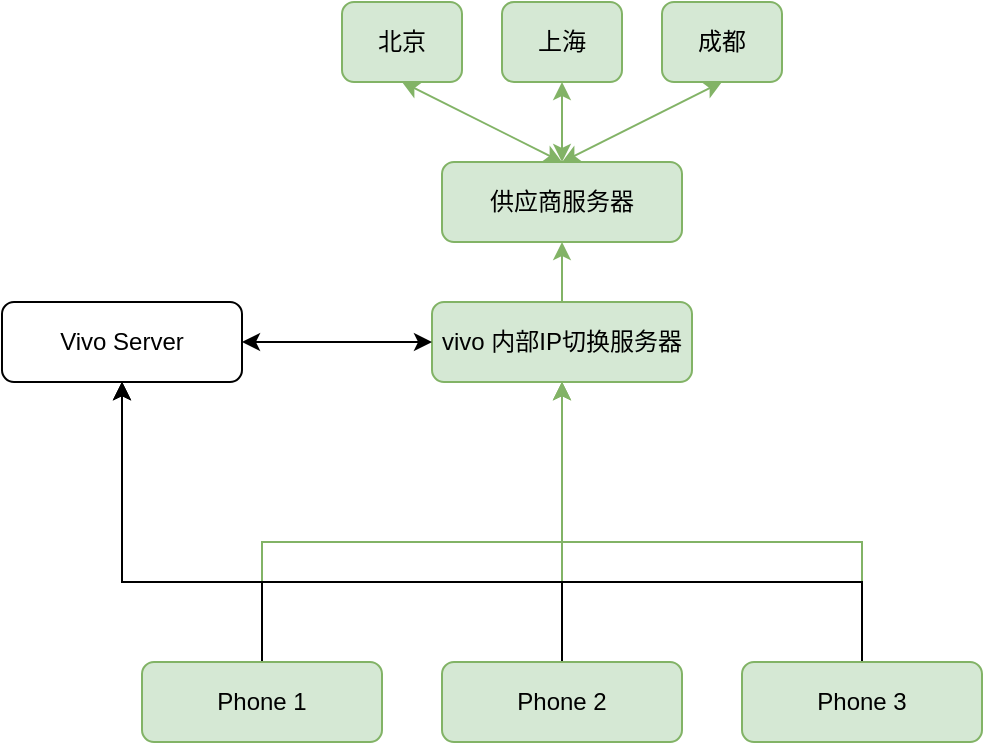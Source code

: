 <mxfile version="24.7.17">
  <diagram id="C5RBs43oDa-KdzZeNtuy" name="Page-1">
    <mxGraphModel dx="1434" dy="764" grid="1" gridSize="10" guides="1" tooltips="1" connect="1" arrows="1" fold="1" page="1" pageScale="1" pageWidth="827" pageHeight="1169" math="0" shadow="0">
      <root>
        <mxCell id="WIyWlLk6GJQsqaUBKTNV-0" />
        <mxCell id="WIyWlLk6GJQsqaUBKTNV-1" parent="WIyWlLk6GJQsqaUBKTNV-0" />
        <mxCell id="SwIRKKmqlH7PDzCA9C31-5" style="edgeStyle=orthogonalEdgeStyle;rounded=0;orthogonalLoop=1;jettySize=auto;html=1;entryX=0.5;entryY=1;entryDx=0;entryDy=0;fillColor=#d5e8d4;strokeColor=#82b366;" edge="1" parent="WIyWlLk6GJQsqaUBKTNV-1" source="WIyWlLk6GJQsqaUBKTNV-11" target="SwIRKKmqlH7PDzCA9C31-3">
          <mxGeometry relative="1" as="geometry">
            <Array as="points">
              <mxPoint x="260" y="460" />
              <mxPoint x="410" y="460" />
            </Array>
          </mxGeometry>
        </mxCell>
        <mxCell id="SwIRKKmqlH7PDzCA9C31-17" style="edgeStyle=orthogonalEdgeStyle;rounded=0;orthogonalLoop=1;jettySize=auto;html=1;exitX=0.5;exitY=0;exitDx=0;exitDy=0;entryX=0.5;entryY=1;entryDx=0;entryDy=0;" edge="1" parent="WIyWlLk6GJQsqaUBKTNV-1" source="WIyWlLk6GJQsqaUBKTNV-11" target="SwIRKKmqlH7PDzCA9C31-2">
          <mxGeometry relative="1" as="geometry">
            <Array as="points">
              <mxPoint x="260" y="480" />
              <mxPoint x="190" y="480" />
            </Array>
          </mxGeometry>
        </mxCell>
        <mxCell id="WIyWlLk6GJQsqaUBKTNV-11" value="Phone 1" style="rounded=1;whiteSpace=wrap;html=1;fontSize=12;glass=0;strokeWidth=1;shadow=0;fillColor=#d5e8d4;strokeColor=#82b366;" parent="WIyWlLk6GJQsqaUBKTNV-1" vertex="1">
          <mxGeometry x="200" y="520" width="120" height="40" as="geometry" />
        </mxCell>
        <mxCell id="SwIRKKmqlH7PDzCA9C31-6" style="edgeStyle=orthogonalEdgeStyle;rounded=0;orthogonalLoop=1;jettySize=auto;html=1;entryX=0.5;entryY=1;entryDx=0;entryDy=0;fillColor=#d5e8d4;strokeColor=#82b366;" edge="1" parent="WIyWlLk6GJQsqaUBKTNV-1" source="SwIRKKmqlH7PDzCA9C31-0" target="SwIRKKmqlH7PDzCA9C31-3">
          <mxGeometry relative="1" as="geometry" />
        </mxCell>
        <mxCell id="SwIRKKmqlH7PDzCA9C31-18" style="edgeStyle=orthogonalEdgeStyle;rounded=0;orthogonalLoop=1;jettySize=auto;html=1;entryX=0.5;entryY=1;entryDx=0;entryDy=0;" edge="1" parent="WIyWlLk6GJQsqaUBKTNV-1" source="SwIRKKmqlH7PDzCA9C31-0" target="SwIRKKmqlH7PDzCA9C31-2">
          <mxGeometry relative="1" as="geometry">
            <Array as="points">
              <mxPoint x="410" y="480" />
              <mxPoint x="190" y="480" />
            </Array>
          </mxGeometry>
        </mxCell>
        <mxCell id="SwIRKKmqlH7PDzCA9C31-0" value="Phone 2" style="rounded=1;whiteSpace=wrap;html=1;fontSize=12;glass=0;strokeWidth=1;shadow=0;fillColor=#d5e8d4;strokeColor=#82b366;" vertex="1" parent="WIyWlLk6GJQsqaUBKTNV-1">
          <mxGeometry x="350" y="520" width="120" height="40" as="geometry" />
        </mxCell>
        <mxCell id="SwIRKKmqlH7PDzCA9C31-7" style="edgeStyle=orthogonalEdgeStyle;rounded=0;orthogonalLoop=1;jettySize=auto;html=1;entryX=0.5;entryY=1;entryDx=0;entryDy=0;fillColor=#d5e8d4;strokeColor=#82b366;" edge="1" parent="WIyWlLk6GJQsqaUBKTNV-1" source="SwIRKKmqlH7PDzCA9C31-1" target="SwIRKKmqlH7PDzCA9C31-3">
          <mxGeometry relative="1" as="geometry">
            <Array as="points">
              <mxPoint x="560" y="460" />
              <mxPoint x="410" y="460" />
            </Array>
          </mxGeometry>
        </mxCell>
        <mxCell id="SwIRKKmqlH7PDzCA9C31-19" style="edgeStyle=orthogonalEdgeStyle;rounded=0;orthogonalLoop=1;jettySize=auto;html=1;entryX=0.5;entryY=1;entryDx=0;entryDy=0;" edge="1" parent="WIyWlLk6GJQsqaUBKTNV-1" source="SwIRKKmqlH7PDzCA9C31-1" target="SwIRKKmqlH7PDzCA9C31-2">
          <mxGeometry relative="1" as="geometry">
            <Array as="points">
              <mxPoint x="560" y="480" />
              <mxPoint x="190" y="480" />
            </Array>
          </mxGeometry>
        </mxCell>
        <mxCell id="SwIRKKmqlH7PDzCA9C31-1" value="Phone 3" style="rounded=1;whiteSpace=wrap;html=1;fontSize=12;glass=0;strokeWidth=1;shadow=0;fillColor=#d5e8d4;strokeColor=#82b366;" vertex="1" parent="WIyWlLk6GJQsqaUBKTNV-1">
          <mxGeometry x="500" y="520" width="120" height="40" as="geometry" />
        </mxCell>
        <mxCell id="SwIRKKmqlH7PDzCA9C31-2" value="Vivo Server" style="rounded=1;whiteSpace=wrap;html=1;fontSize=12;glass=0;strokeWidth=1;shadow=0;" vertex="1" parent="WIyWlLk6GJQsqaUBKTNV-1">
          <mxGeometry x="130" y="340" width="120" height="40" as="geometry" />
        </mxCell>
        <mxCell id="SwIRKKmqlH7PDzCA9C31-10" style="edgeStyle=orthogonalEdgeStyle;rounded=0;orthogonalLoop=1;jettySize=auto;html=1;entryX=0.5;entryY=1;entryDx=0;entryDy=0;fillColor=#d5e8d4;strokeColor=#82b366;" edge="1" parent="WIyWlLk6GJQsqaUBKTNV-1" source="SwIRKKmqlH7PDzCA9C31-3" target="SwIRKKmqlH7PDzCA9C31-4">
          <mxGeometry relative="1" as="geometry" />
        </mxCell>
        <mxCell id="SwIRKKmqlH7PDzCA9C31-3" value="vivo 内部IP切换服务器" style="rounded=1;whiteSpace=wrap;html=1;fontSize=12;glass=0;strokeWidth=1;shadow=0;fillColor=#d5e8d4;strokeColor=#82b366;" vertex="1" parent="WIyWlLk6GJQsqaUBKTNV-1">
          <mxGeometry x="345" y="340" width="130" height="40" as="geometry" />
        </mxCell>
        <mxCell id="SwIRKKmqlH7PDzCA9C31-4" value="供应商服务器" style="rounded=1;whiteSpace=wrap;html=1;fontSize=12;glass=0;strokeWidth=1;shadow=0;fillColor=#d5e8d4;strokeColor=#82b366;" vertex="1" parent="WIyWlLk6GJQsqaUBKTNV-1">
          <mxGeometry x="350" y="270" width="120" height="40" as="geometry" />
        </mxCell>
        <mxCell id="SwIRKKmqlH7PDzCA9C31-9" value="" style="endArrow=classic;startArrow=classic;html=1;rounded=0;entryX=0;entryY=0.5;entryDx=0;entryDy=0;exitX=1;exitY=0.5;exitDx=0;exitDy=0;" edge="1" parent="WIyWlLk6GJQsqaUBKTNV-1" source="SwIRKKmqlH7PDzCA9C31-2" target="SwIRKKmqlH7PDzCA9C31-3">
          <mxGeometry width="50" height="50" relative="1" as="geometry">
            <mxPoint x="180" y="430" as="sourcePoint" />
            <mxPoint x="230" y="380" as="targetPoint" />
          </mxGeometry>
        </mxCell>
        <mxCell id="SwIRKKmqlH7PDzCA9C31-11" value="北京" style="rounded=1;whiteSpace=wrap;html=1;fontSize=12;glass=0;strokeWidth=1;shadow=0;fillColor=#d5e8d4;strokeColor=#82b366;" vertex="1" parent="WIyWlLk6GJQsqaUBKTNV-1">
          <mxGeometry x="300" y="190" width="60" height="40" as="geometry" />
        </mxCell>
        <mxCell id="SwIRKKmqlH7PDzCA9C31-12" value="上海" style="rounded=1;whiteSpace=wrap;html=1;fontSize=12;glass=0;strokeWidth=1;shadow=0;fillColor=#d5e8d4;strokeColor=#82b366;" vertex="1" parent="WIyWlLk6GJQsqaUBKTNV-1">
          <mxGeometry x="380" y="190" width="60" height="40" as="geometry" />
        </mxCell>
        <mxCell id="SwIRKKmqlH7PDzCA9C31-13" value="成都" style="rounded=1;whiteSpace=wrap;html=1;fontSize=12;glass=0;strokeWidth=1;shadow=0;fillColor=#d5e8d4;strokeColor=#82b366;" vertex="1" parent="WIyWlLk6GJQsqaUBKTNV-1">
          <mxGeometry x="460" y="190" width="60" height="40" as="geometry" />
        </mxCell>
        <mxCell id="SwIRKKmqlH7PDzCA9C31-14" value="" style="endArrow=classic;startArrow=classic;html=1;rounded=0;exitX=0.5;exitY=0;exitDx=0;exitDy=0;fillColor=#d5e8d4;strokeColor=#82b366;" edge="1" parent="WIyWlLk6GJQsqaUBKTNV-1" source="SwIRKKmqlH7PDzCA9C31-4">
          <mxGeometry width="50" height="50" relative="1" as="geometry">
            <mxPoint x="440" y="280" as="sourcePoint" />
            <mxPoint x="490" y="230" as="targetPoint" />
          </mxGeometry>
        </mxCell>
        <mxCell id="SwIRKKmqlH7PDzCA9C31-15" value="" style="endArrow=classic;startArrow=classic;html=1;rounded=0;exitX=0.5;exitY=0;exitDx=0;exitDy=0;entryX=0.5;entryY=1;entryDx=0;entryDy=0;fillColor=#d5e8d4;strokeColor=#82b366;" edge="1" parent="WIyWlLk6GJQsqaUBKTNV-1" source="SwIRKKmqlH7PDzCA9C31-4" target="SwIRKKmqlH7PDzCA9C31-12">
          <mxGeometry width="50" height="50" relative="1" as="geometry">
            <mxPoint x="420" y="280" as="sourcePoint" />
            <mxPoint x="500" y="240" as="targetPoint" />
          </mxGeometry>
        </mxCell>
        <mxCell id="SwIRKKmqlH7PDzCA9C31-16" value="" style="endArrow=classic;startArrow=classic;html=1;rounded=0;entryX=0.5;entryY=1;entryDx=0;entryDy=0;fillColor=#d5e8d4;strokeColor=#82b366;" edge="1" parent="WIyWlLk6GJQsqaUBKTNV-1" target="SwIRKKmqlH7PDzCA9C31-11">
          <mxGeometry width="50" height="50" relative="1" as="geometry">
            <mxPoint x="410" y="270" as="sourcePoint" />
            <mxPoint x="510" y="250" as="targetPoint" />
          </mxGeometry>
        </mxCell>
      </root>
    </mxGraphModel>
  </diagram>
</mxfile>
